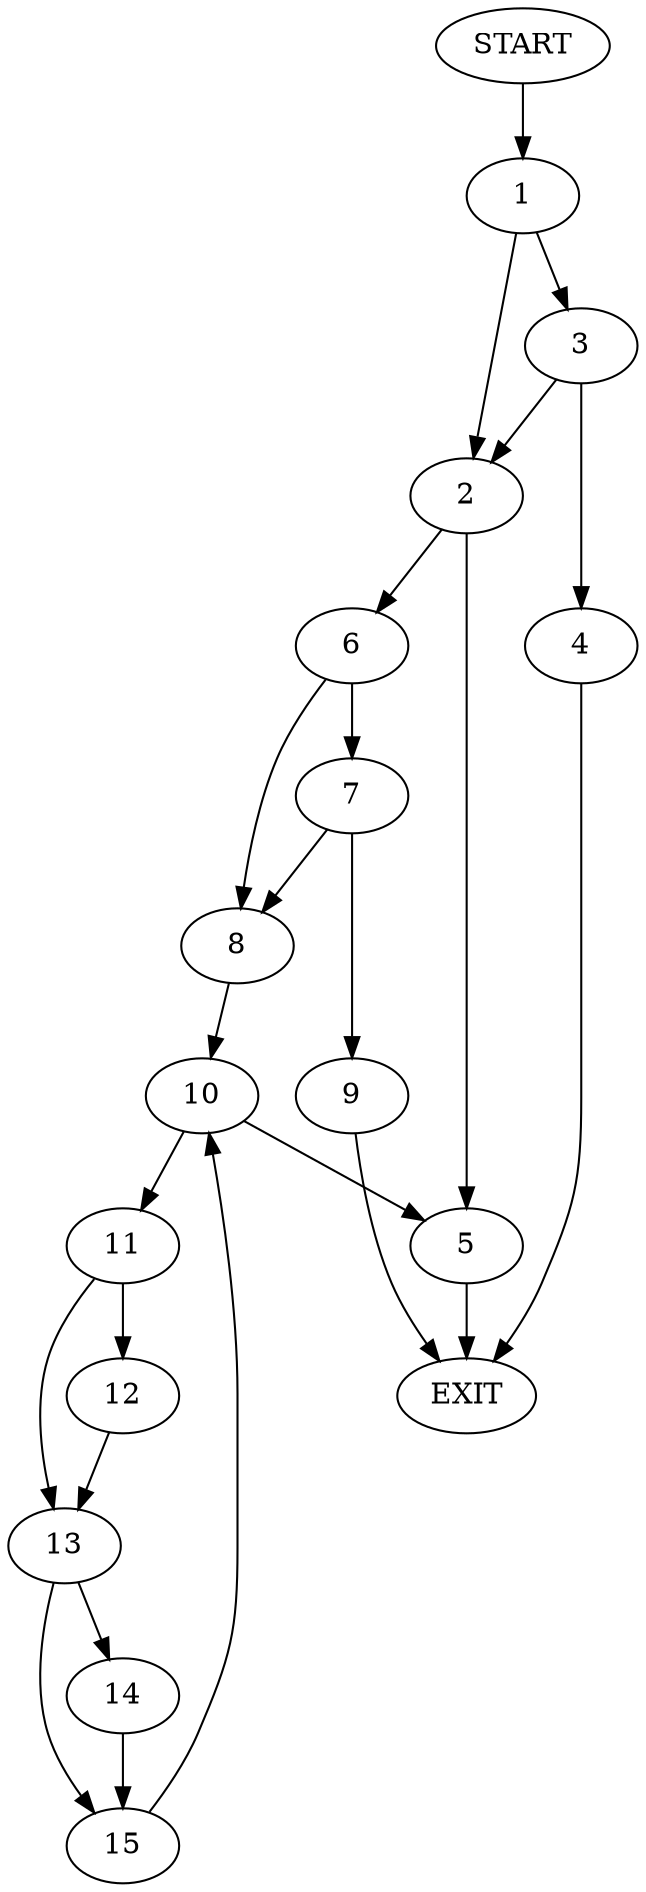 digraph {
0 [label="START"]
16 [label="EXIT"]
0 -> 1
1 -> 2
1 -> 3
3 -> 4
3 -> 2
2 -> 5
2 -> 6
4 -> 16
5 -> 16
6 -> 7
6 -> 8
7 -> 9
7 -> 8
8 -> 10
9 -> 16
10 -> 5
10 -> 11
11 -> 12
11 -> 13
12 -> 13
13 -> 14
13 -> 15
15 -> 10
14 -> 15
}
